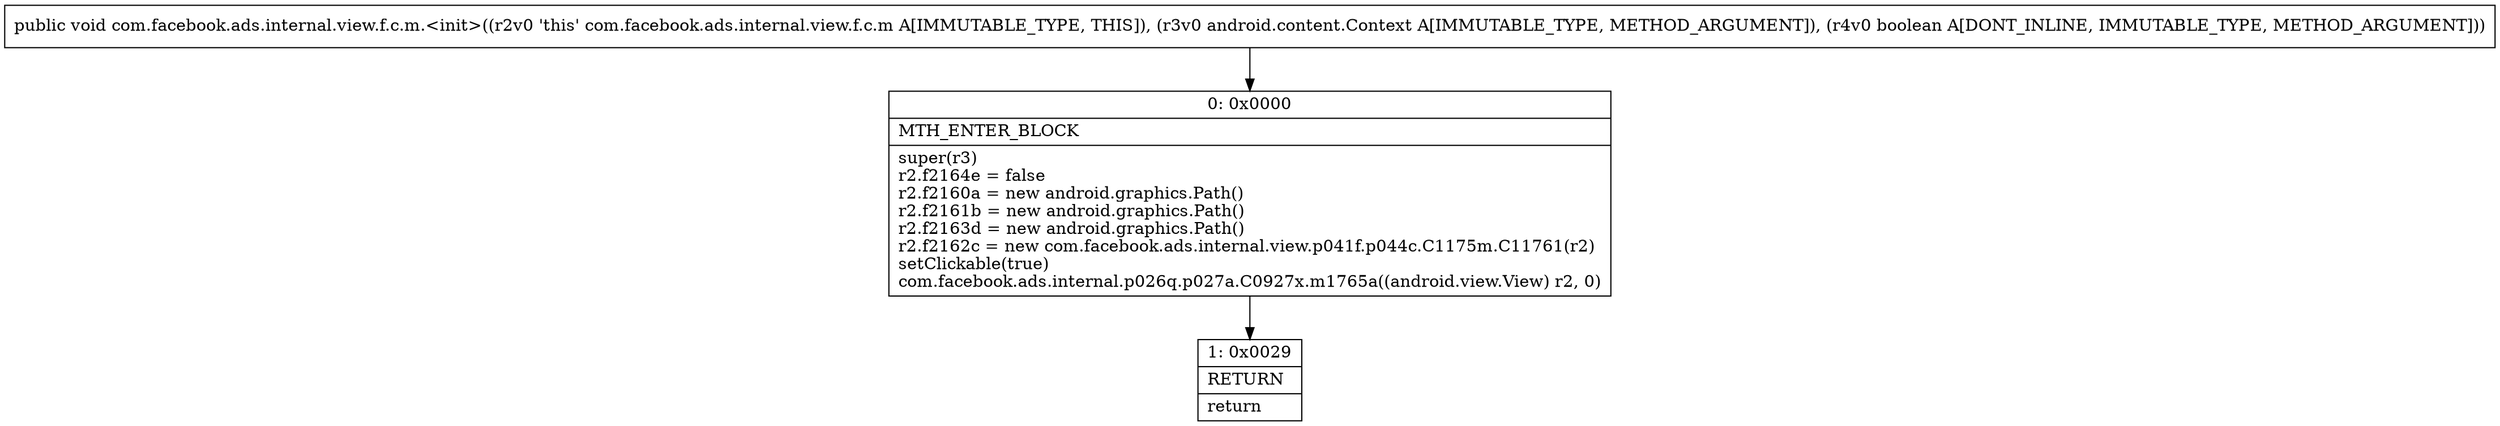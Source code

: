 digraph "CFG forcom.facebook.ads.internal.view.f.c.m.\<init\>(Landroid\/content\/Context;Z)V" {
Node_0 [shape=record,label="{0\:\ 0x0000|MTH_ENTER_BLOCK\l|super(r3)\lr2.f2164e = false\lr2.f2160a = new android.graphics.Path()\lr2.f2161b = new android.graphics.Path()\lr2.f2163d = new android.graphics.Path()\lr2.f2162c = new com.facebook.ads.internal.view.p041f.p044c.C1175m.C11761(r2)\lsetClickable(true)\lcom.facebook.ads.internal.p026q.p027a.C0927x.m1765a((android.view.View) r2, 0)\l}"];
Node_1 [shape=record,label="{1\:\ 0x0029|RETURN\l|return\l}"];
MethodNode[shape=record,label="{public void com.facebook.ads.internal.view.f.c.m.\<init\>((r2v0 'this' com.facebook.ads.internal.view.f.c.m A[IMMUTABLE_TYPE, THIS]), (r3v0 android.content.Context A[IMMUTABLE_TYPE, METHOD_ARGUMENT]), (r4v0 boolean A[DONT_INLINE, IMMUTABLE_TYPE, METHOD_ARGUMENT])) }"];
MethodNode -> Node_0;
Node_0 -> Node_1;
}

